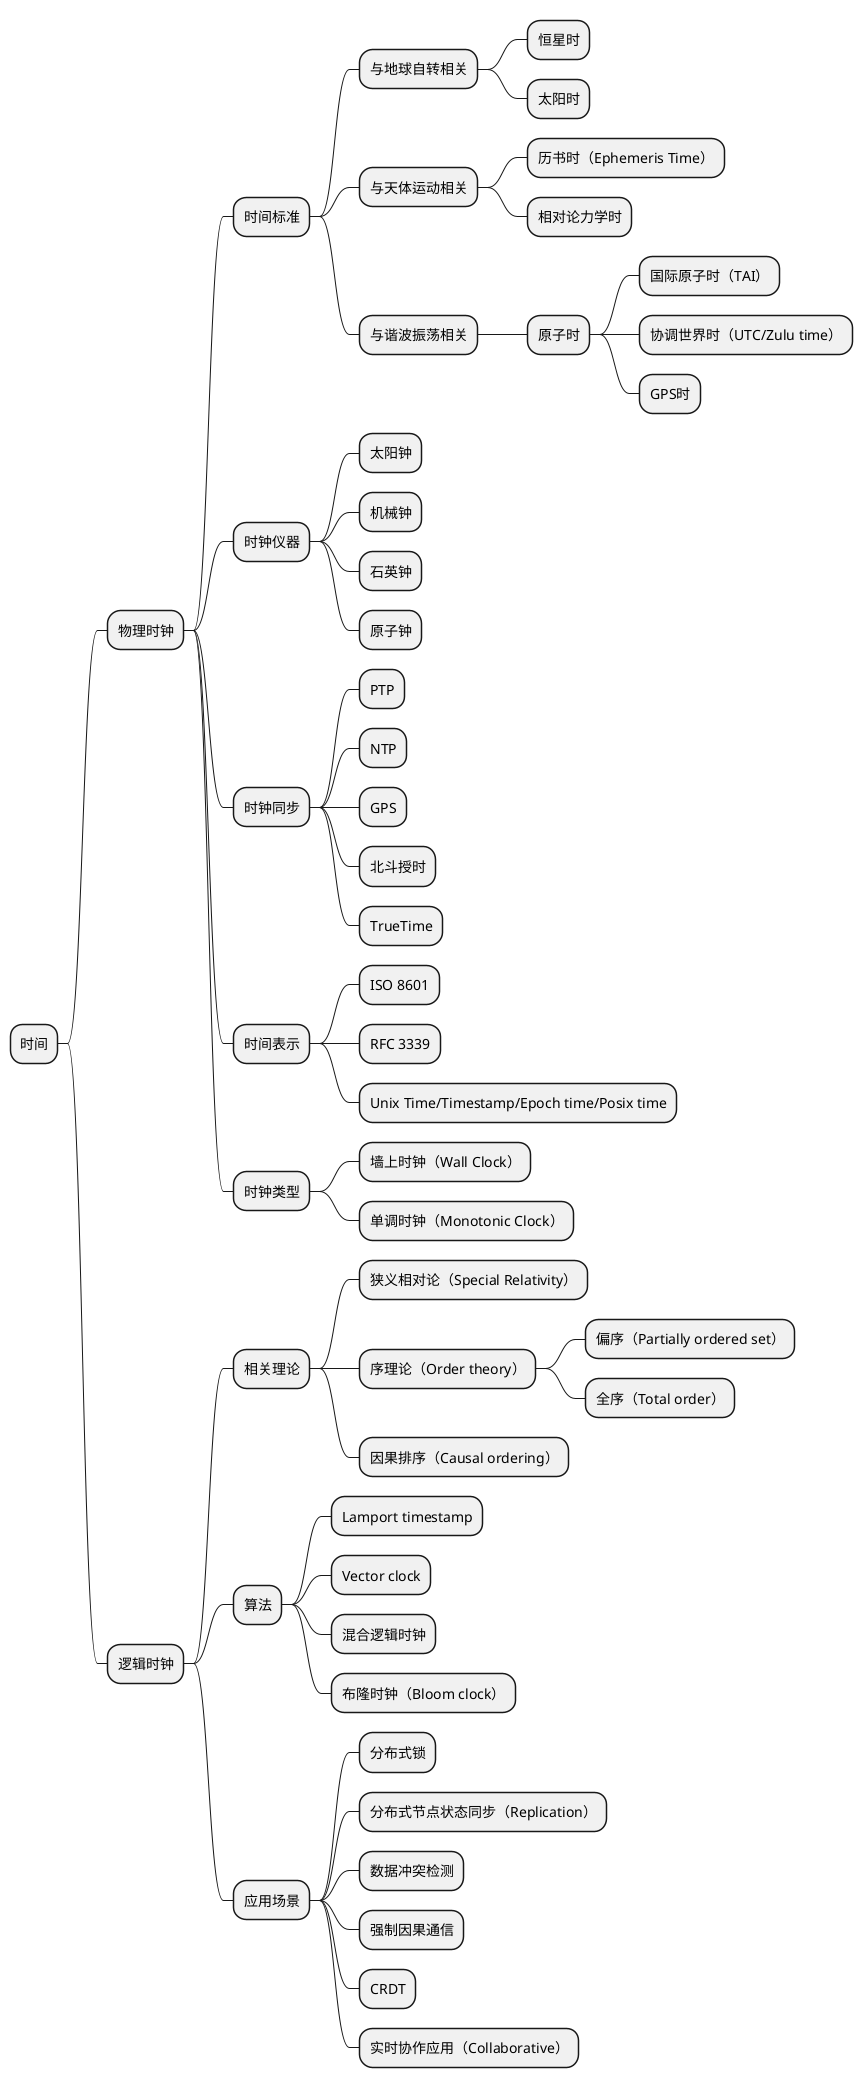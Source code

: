 @startmindmap
skinparam monochrome true
* 时间
** 物理时钟
*** 时间标准
**** 与地球自转相关
***** 恒星时
***** 太阳时
**** 与天体运动相关
***** 历书时（Ephemeris Time）
***** 相对论力学时
**** 与谐波振荡相关
***** 原子时
****** 国际原子时（TAI）
****** 协调世界时（UTC/Zulu time）
****** GPS时
*** 时钟仪器
**** 太阳钟
**** 机械钟
**** 石英钟
**** 原子钟
*** 时钟同步
**** PTP
**** NTP
**** GPS
**** 北斗授时
**** TrueTime
*** 时间表示
**** ISO 8601
**** RFC 3339
**** Unix Time/Timestamp/Epoch time/Posix time
*** 时钟类型
**** 墙上时钟（Wall Clock）
**** 单调时钟（Monotonic Clock）
** 逻辑时钟
*** 相关理论
**** 狭义相对论（Special Relativity）
**** 序理论（Order theory）
***** 偏序（Partially ordered set）
***** 全序（Total order）
**** 因果排序（Causal ordering）
*** 算法
**** Lamport timestamp
**** Vector clock
**** 混合逻辑时钟
**** 布隆时钟（Bloom clock）
*** 应用场景
**** 分布式锁
**** 分布式节点状态同步（Replication）
**** 数据冲突检测
**** 强制因果通信
**** CRDT
**** 实时协作应用（Collaborative）
@endmindmap
